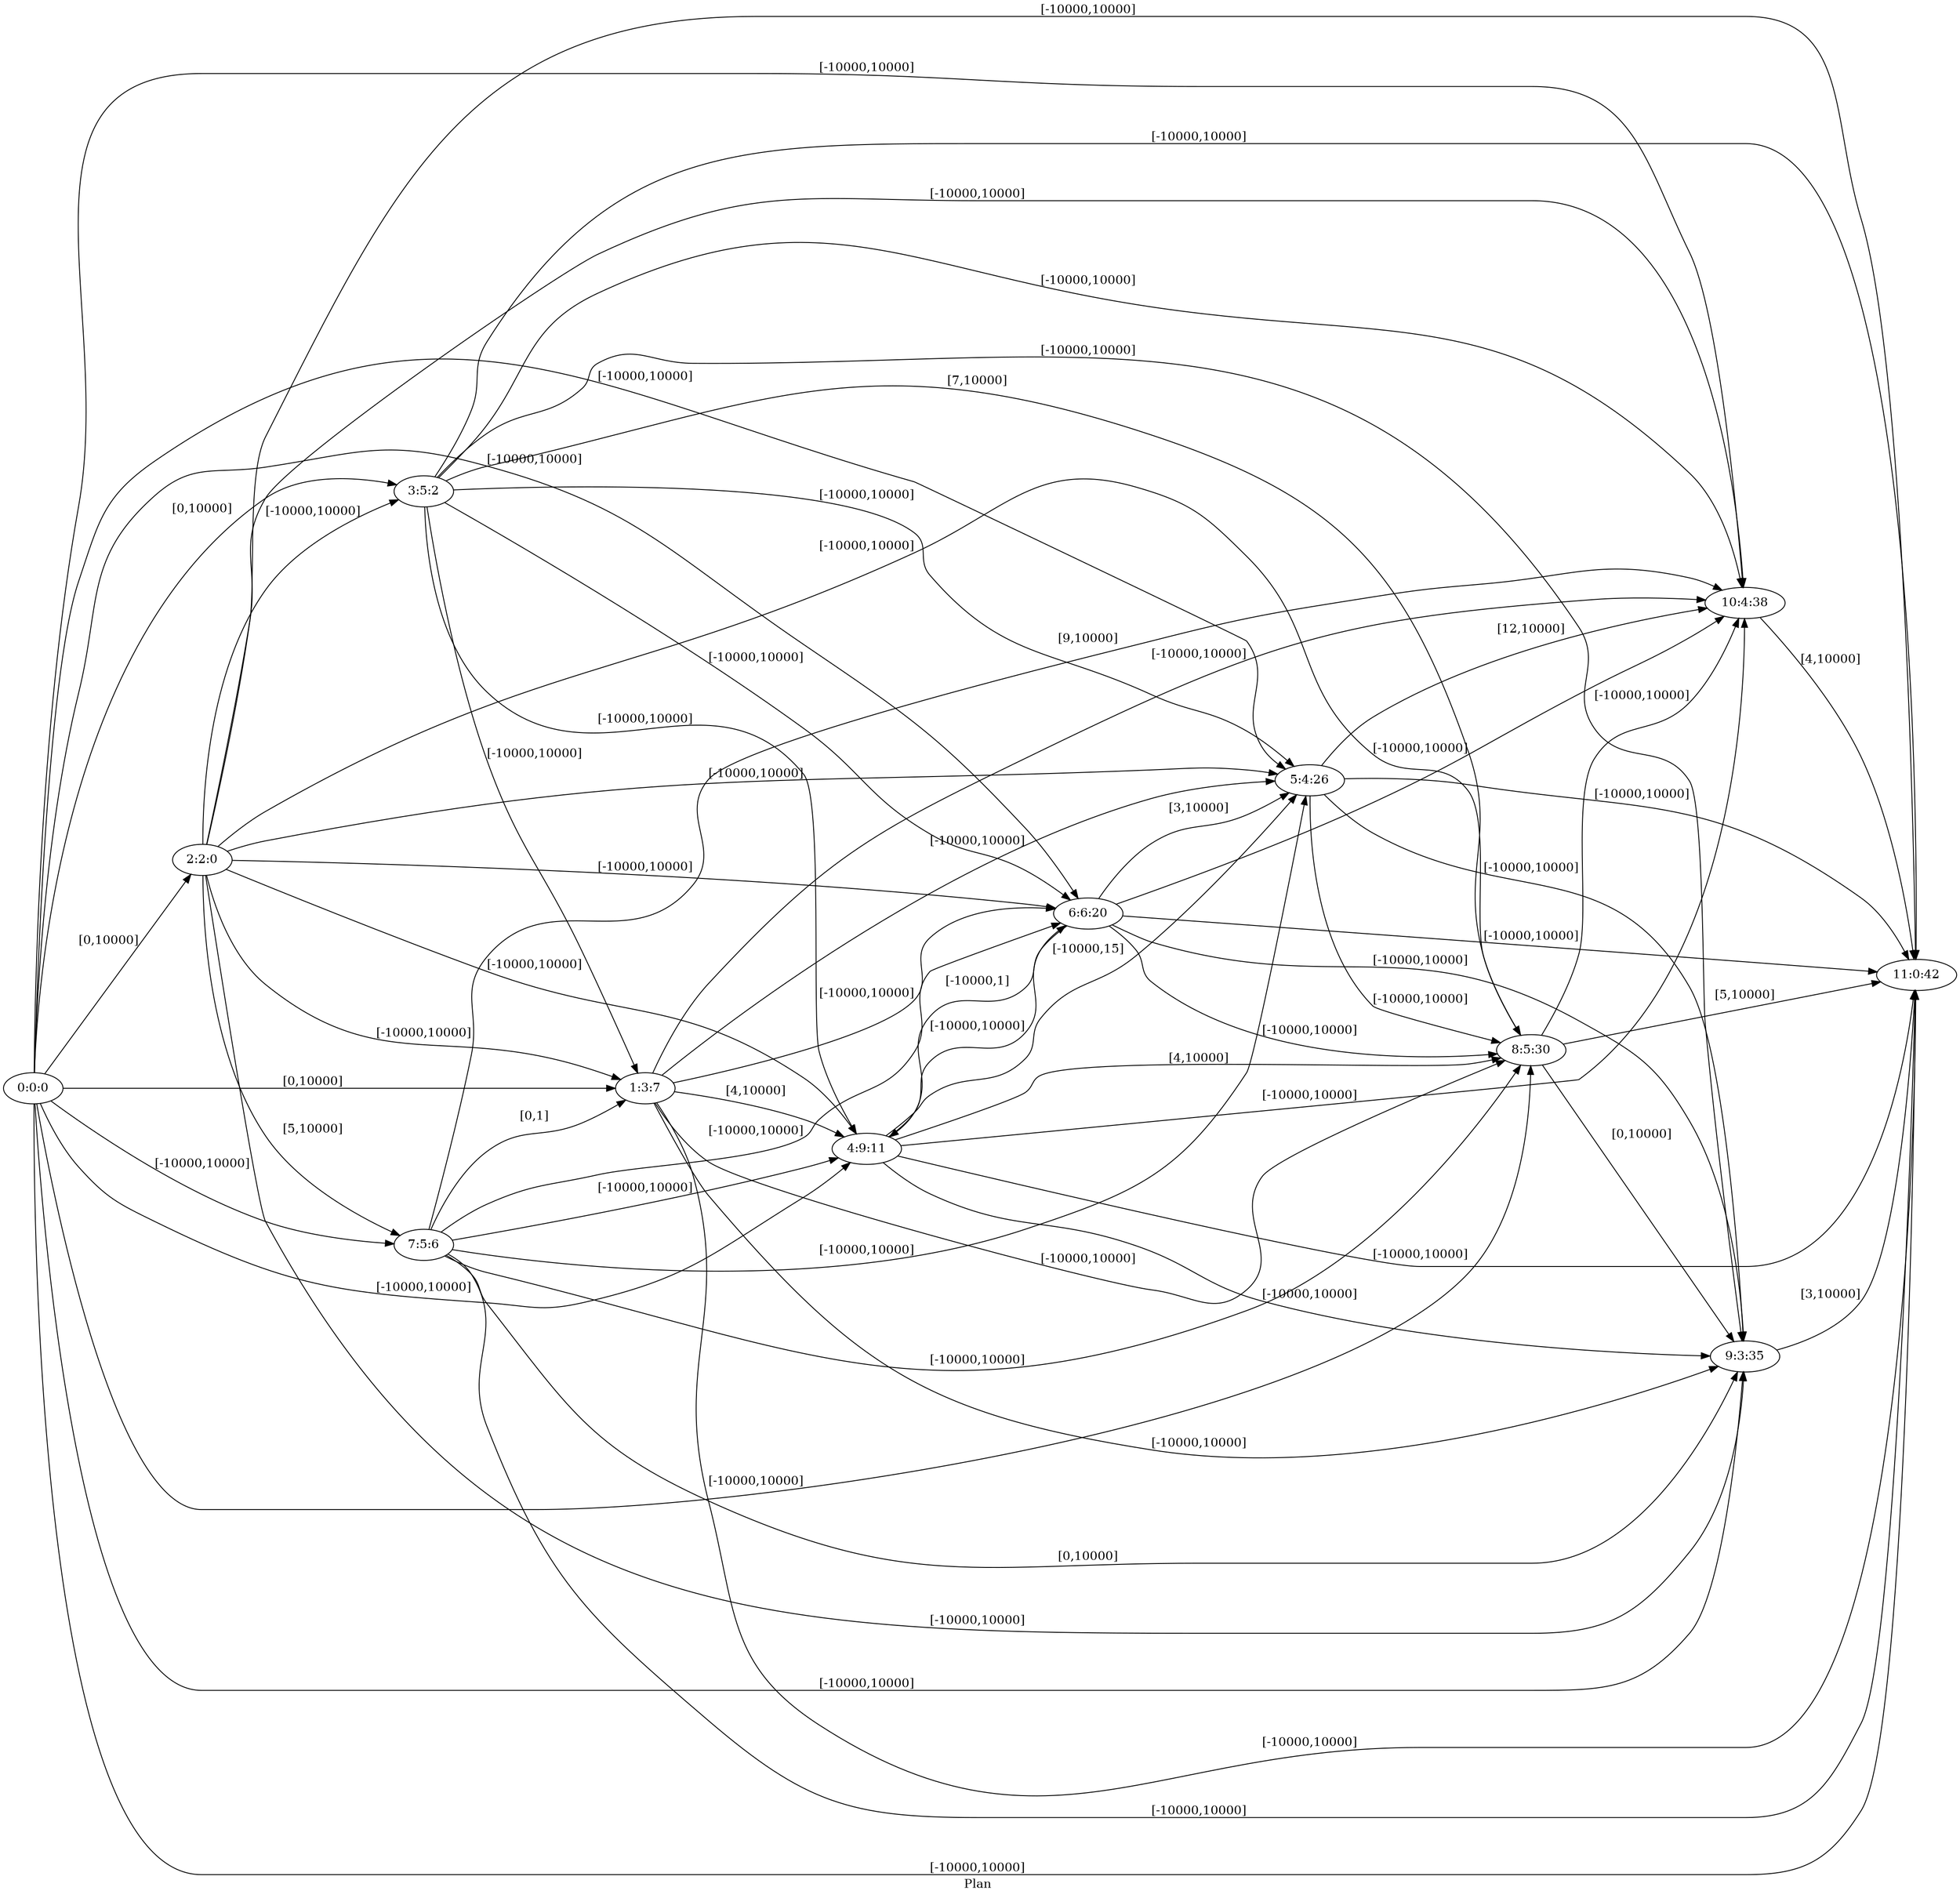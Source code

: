 digraph G {
 rankdir = LR;
 nodesep = .45; 
 size = 30;
label="Plan ";
 fldt = 0.572638;
"0:0:0"->"1:3:7"[ label = "[0,10000]"];
"0:0:0"->"2:2:0"[ label = "[0,10000]"];
"0:0:0"->"3:5:2"[ label = "[0,10000]"];
"0:0:0"->"4:9:11"[ label = "[-10000,10000]"];
"0:0:0"->"5:4:26"[ label = "[-10000,10000]"];
"0:0:0"->"6:6:20"[ label = "[-10000,10000]"];
"0:0:0"->"7:5:6"[ label = "[-10000,10000]"];
"0:0:0"->"8:5:30"[ label = "[-10000,10000]"];
"0:0:0"->"9:3:35"[ label = "[-10000,10000]"];
"0:0:0"->"10:4:38"[ label = "[-10000,10000]"];
"0:0:0"->"11:0:42"[ label = "[-10000,10000]"];
"1:3:7"->"4:9:11"[ label = "[4,10000]"];
"1:3:7"->"5:4:26"[ label = "[-10000,10000]"];
"1:3:7"->"6:6:20"[ label = "[-10000,10000]"];
"1:3:7"->"8:5:30"[ label = "[-10000,10000]"];
"1:3:7"->"9:3:35"[ label = "[-10000,10000]"];
"1:3:7"->"10:4:38"[ label = "[-10000,10000]"];
"1:3:7"->"11:0:42"[ label = "[-10000,10000]"];
"2:2:0"->"1:3:7"[ label = "[-10000,10000]"];
"2:2:0"->"3:5:2"[ label = "[-10000,10000]"];
"2:2:0"->"4:9:11"[ label = "[-10000,10000]"];
"2:2:0"->"5:4:26"[ label = "[-10000,10000]"];
"2:2:0"->"6:6:20"[ label = "[-10000,10000]"];
"2:2:0"->"7:5:6"[ label = "[5,10000]"];
"2:2:0"->"8:5:30"[ label = "[-10000,10000]"];
"2:2:0"->"9:3:35"[ label = "[-10000,10000]"];
"2:2:0"->"10:4:38"[ label = "[-10000,10000]"];
"2:2:0"->"11:0:42"[ label = "[-10000,10000]"];
"3:5:2"->"1:3:7"[ label = "[-10000,10000]"];
"3:5:2"->"4:9:11"[ label = "[-10000,10000]"];
"3:5:2"->"5:4:26"[ label = "[-10000,10000]"];
"3:5:2"->"6:6:20"[ label = "[-10000,10000]"];
"3:5:2"->"8:5:30"[ label = "[7,10000]"];
"3:5:2"->"9:3:35"[ label = "[-10000,10000]"];
"3:5:2"->"10:4:38"[ label = "[-10000,10000]"];
"3:5:2"->"11:0:42"[ label = "[-10000,10000]"];
"4:9:11"->"5:4:26"[ label = "[-10000,15]"];
"4:9:11"->"6:6:20"[ label = "[-10000,10000]"];
"4:9:11"->"8:5:30"[ label = "[4,10000]"];
"4:9:11"->"9:3:35"[ label = "[-10000,10000]"];
"4:9:11"->"10:4:38"[ label = "[-10000,10000]"];
"4:9:11"->"11:0:42"[ label = "[-10000,10000]"];
"5:4:26"->"8:5:30"[ label = "[-10000,10000]"];
"5:4:26"->"9:3:35"[ label = "[-10000,10000]"];
"5:4:26"->"10:4:38"[ label = "[12,10000]"];
"5:4:26"->"11:0:42"[ label = "[-10000,10000]"];
"6:6:20"->"4:9:11"[ label = "[-10000,1]"];
"6:6:20"->"5:4:26"[ label = "[3,10000]"];
"6:6:20"->"8:5:30"[ label = "[-10000,10000]"];
"6:6:20"->"9:3:35"[ label = "[-10000,10000]"];
"6:6:20"->"10:4:38"[ label = "[-10000,10000]"];
"6:6:20"->"11:0:42"[ label = "[-10000,10000]"];
"7:5:6"->"1:3:7"[ label = "[0,1]"];
"7:5:6"->"4:9:11"[ label = "[-10000,10000]"];
"7:5:6"->"5:4:26"[ label = "[-10000,10000]"];
"7:5:6"->"6:6:20"[ label = "[-10000,10000]"];
"7:5:6"->"8:5:30"[ label = "[-10000,10000]"];
"7:5:6"->"9:3:35"[ label = "[0,10000]"];
"7:5:6"->"10:4:38"[ label = "[9,10000]"];
"7:5:6"->"11:0:42"[ label = "[-10000,10000]"];
"8:5:30"->"9:3:35"[ label = "[0,10000]"];
"8:5:30"->"10:4:38"[ label = "[-10000,10000]"];
"8:5:30"->"11:0:42"[ label = "[5,10000]"];
"9:3:35"->"11:0:42"[ label = "[3,10000]"];
"10:4:38"->"11:0:42"[ label = "[4,10000]"];
}
